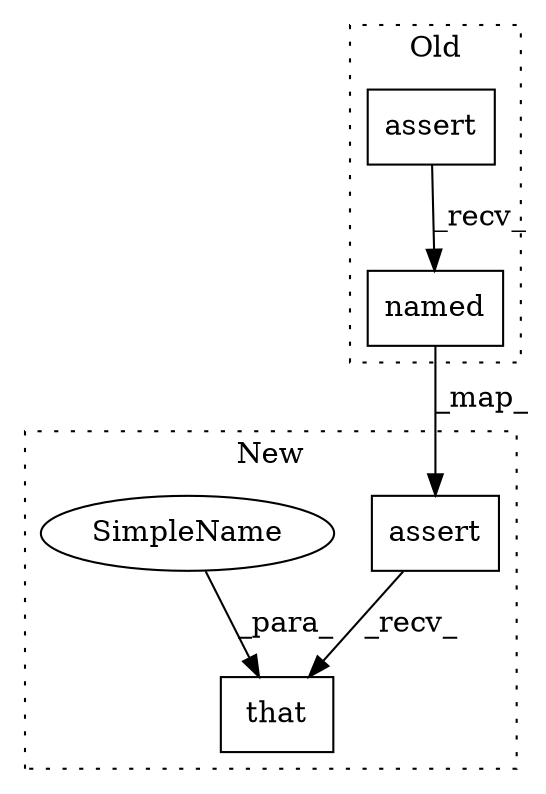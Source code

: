 digraph G {
subgraph cluster0 {
1 [label="named" a="32" s="20027,20244" l="19,1" shape="box"];
4 [label="assert" a="32" s="20000,20016" l="11,1" shape="box"];
label = "Old";
style="dotted";
}
subgraph cluster1 {
2 [label="assert" a="32" s="20069,20298" l="31,1" shape="box"];
3 [label="that" a="32" s="20309,20319" l="5,1" shape="box"];
5 [label="SimpleName" a="42" s="20314" l="5" shape="ellipse"];
label = "New";
style="dotted";
}
1 -> 2 [label="_map_"];
2 -> 3 [label="_recv_"];
4 -> 1 [label="_recv_"];
5 -> 3 [label="_para_"];
}